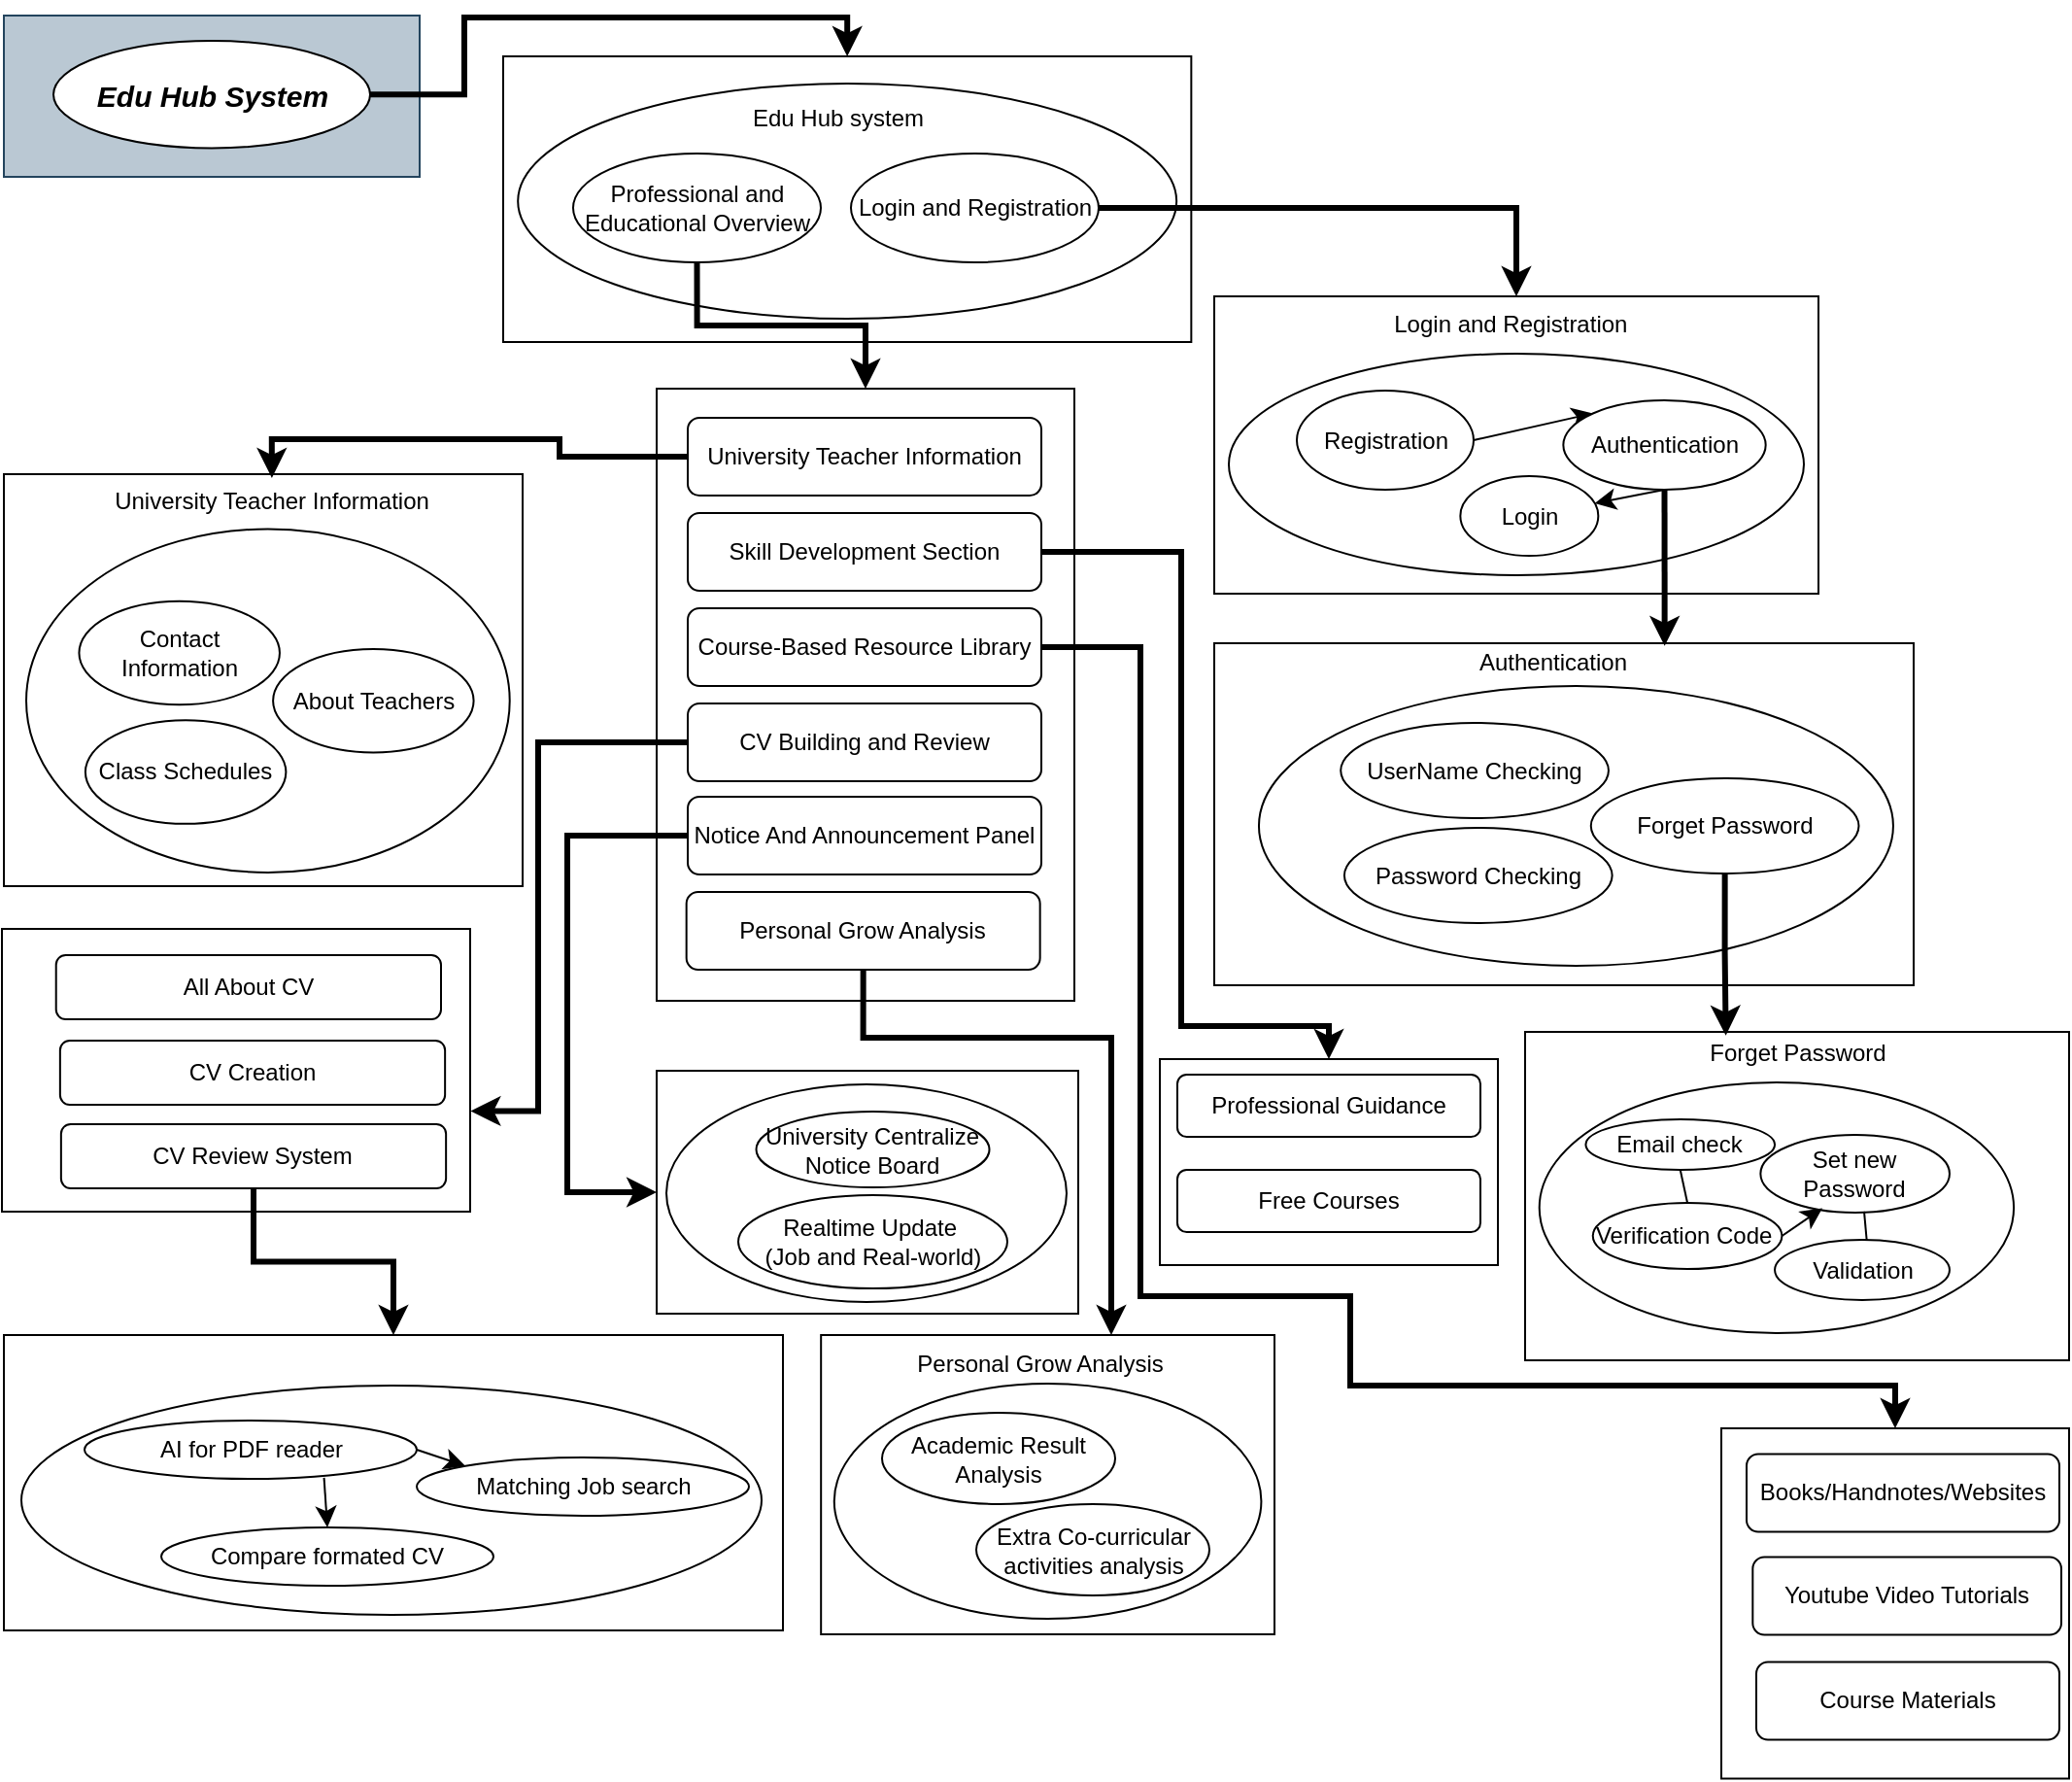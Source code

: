 <mxfile version="26.1.0">
  <diagram name="Page-1" id="dIcrA_qB1EK9TaSI5K_2">
    <mxGraphModel dx="1755" dy="914" grid="0" gridSize="10" guides="1" tooltips="1" connect="1" arrows="1" fold="1" page="0" pageScale="1" pageWidth="850" pageHeight="1100" math="0" shadow="0">
      <root>
        <mxCell id="0" />
        <mxCell id="1" parent="0" />
        <mxCell id="Bnf2NCZyDXiezHd9HjdY-45" value="" style="rounded=0;whiteSpace=wrap;html=1;" parent="1" vertex="1">
          <mxGeometry x="-114" y="296" width="217" height="125" as="geometry" />
        </mxCell>
        <mxCell id="Bnf2NCZyDXiezHd9HjdY-48" value="" style="ellipse;whiteSpace=wrap;html=1;" parent="1" vertex="1">
          <mxGeometry x="-109" y="303" width="206" height="112" as="geometry" />
        </mxCell>
        <mxCell id="Bnf2NCZyDXiezHd9HjdY-14" value="" style="group" parent="1" vertex="1" connectable="0">
          <mxGeometry x="-450" y="-10.997" width="267" height="212" as="geometry" />
        </mxCell>
        <mxCell id="Bnf2NCZyDXiezHd9HjdY-22" value="" style="rounded=0;whiteSpace=wrap;html=1;" parent="Bnf2NCZyDXiezHd9HjdY-14" vertex="1">
          <mxGeometry width="267" height="212" as="geometry" />
        </mxCell>
        <mxCell id="Bnf2NCZyDXiezHd9HjdY-23" value="" style="group" parent="Bnf2NCZyDXiezHd9HjdY-14" vertex="1" connectable="0">
          <mxGeometry x="11.511" y="1.987" width="248.85" height="202.962" as="geometry" />
        </mxCell>
        <mxCell id="Bnf2NCZyDXiezHd9HjdY-17" value="" style="ellipse;whiteSpace=wrap;html=1;container=0;" parent="Bnf2NCZyDXiezHd9HjdY-23" vertex="1">
          <mxGeometry y="26.254" width="248.85" height="176.707" as="geometry" />
        </mxCell>
        <mxCell id="Bnf2NCZyDXiezHd9HjdY-18" value="University Teacher Information" style="text;html=1;align=center;verticalAlign=middle;whiteSpace=wrap;rounded=0;container=0;" parent="Bnf2NCZyDXiezHd9HjdY-23" vertex="1">
          <mxGeometry x="38.199" width="176.45" height="24.21" as="geometry" />
        </mxCell>
        <mxCell id="Bnf2NCZyDXiezHd9HjdY-19" value="Contact Information" style="ellipse;whiteSpace=wrap;html=1;container=0;" parent="Bnf2NCZyDXiezHd9HjdY-23" vertex="1">
          <mxGeometry x="27.208" y="63.371" width="103.251" height="53.254" as="geometry" />
        </mxCell>
        <mxCell id="Bnf2NCZyDXiezHd9HjdY-20" value="About Teachers" style="ellipse;whiteSpace=wrap;html=1;container=0;" parent="Bnf2NCZyDXiezHd9HjdY-23" vertex="1">
          <mxGeometry x="127.039" y="87.981" width="103.251" height="53.254" as="geometry" />
        </mxCell>
        <mxCell id="Bnf2NCZyDXiezHd9HjdY-21" value="Class Schedules" style="ellipse;whiteSpace=wrap;html=1;container=0;" parent="Bnf2NCZyDXiezHd9HjdY-23" vertex="1">
          <mxGeometry x="30.434" y="124.694" width="103.251" height="53.254" as="geometry" />
        </mxCell>
        <mxCell id="UraL1NpnlC7Kskf86XwC-92" value="" style="group" parent="1" vertex="1" connectable="0">
          <mxGeometry x="173" y="71" width="360" height="181" as="geometry" />
        </mxCell>
        <mxCell id="UraL1NpnlC7Kskf86XwC-72" value="" style="whiteSpace=wrap;html=1;" parent="UraL1NpnlC7Kskf86XwC-92" vertex="1">
          <mxGeometry y="5" width="360" height="176" as="geometry" />
        </mxCell>
        <mxCell id="UraL1NpnlC7Kskf86XwC-74" value="" style="ellipse;whiteSpace=wrap;html=1;" parent="UraL1NpnlC7Kskf86XwC-92" vertex="1">
          <mxGeometry x="22.979" y="27" width="326.489" height="144" as="geometry" />
        </mxCell>
        <mxCell id="UraL1NpnlC7Kskf86XwC-75" value="UserName Checking" style="ellipse;whiteSpace=wrap;html=1;" parent="UraL1NpnlC7Kskf86XwC-92" vertex="1">
          <mxGeometry x="65.106" y="46" width="137.872" height="49" as="geometry" />
        </mxCell>
        <mxCell id="UraL1NpnlC7Kskf86XwC-76" value="Password Checking" style="ellipse;whiteSpace=wrap;html=1;" parent="UraL1NpnlC7Kskf86XwC-92" vertex="1">
          <mxGeometry x="66.954" y="100" width="137.872" height="49" as="geometry" />
        </mxCell>
        <mxCell id="UraL1NpnlC7Kskf86XwC-78" value="Forget Password" style="ellipse;whiteSpace=wrap;html=1;" parent="UraL1NpnlC7Kskf86XwC-92" vertex="1">
          <mxGeometry x="193.883" y="74.5" width="137.872" height="49" as="geometry" />
        </mxCell>
        <mxCell id="UraL1NpnlC7Kskf86XwC-91" value="Authentication" style="text;html=1;align=center;verticalAlign=middle;whiteSpace=wrap;rounded=0;" parent="UraL1NpnlC7Kskf86XwC-92" vertex="1">
          <mxGeometry x="127.34" width="94.787" height="30" as="geometry" />
        </mxCell>
        <mxCell id="UraL1NpnlC7Kskf86XwC-93" value="" style="group" parent="1" vertex="1" connectable="0">
          <mxGeometry x="333" y="272" width="280" height="173" as="geometry" />
        </mxCell>
        <mxCell id="UraL1NpnlC7Kskf86XwC-79" value="" style="whiteSpace=wrap;html=1;" parent="UraL1NpnlC7Kskf86XwC-93" vertex="1">
          <mxGeometry y="4" width="280" height="169" as="geometry" />
        </mxCell>
        <mxCell id="UraL1NpnlC7Kskf86XwC-81" value="" style="ellipse;whiteSpace=wrap;html=1;" parent="UraL1NpnlC7Kskf86XwC-93" vertex="1">
          <mxGeometry x="7.344" y="30" width="244.197" height="129" as="geometry" />
        </mxCell>
        <mxCell id="UraL1NpnlC7Kskf86XwC-82" value="Email check" style="ellipse;whiteSpace=wrap;html=1;" parent="UraL1NpnlC7Kskf86XwC-93" vertex="1">
          <mxGeometry x="31.213" y="49" width="97.311" height="26" as="geometry" />
        </mxCell>
        <mxCell id="UraL1NpnlC7Kskf86XwC-83" value="Verification Code&amp;nbsp;" style="ellipse;whiteSpace=wrap;html=1;" parent="UraL1NpnlC7Kskf86XwC-93" vertex="1">
          <mxGeometry x="34.885" y="92" width="97.311" height="34" as="geometry" />
        </mxCell>
        <mxCell id="UraL1NpnlC7Kskf86XwC-84" value="Set new Password" style="ellipse;whiteSpace=wrap;html=1;" parent="UraL1NpnlC7Kskf86XwC-93" vertex="1">
          <mxGeometry x="121.18" y="57" width="97.311" height="40" as="geometry" />
        </mxCell>
        <mxCell id="UraL1NpnlC7Kskf86XwC-85" value="Validation" style="ellipse;whiteSpace=wrap;html=1;" parent="UraL1NpnlC7Kskf86XwC-93" vertex="1">
          <mxGeometry x="128.525" y="111" width="89.967" height="31" as="geometry" />
        </mxCell>
        <mxCell id="UraL1NpnlC7Kskf86XwC-86" value="" style="endArrow=none;html=1;rounded=0;fontSize=12;startSize=8;endSize=8;curved=1;exitX=0.5;exitY=0;exitDx=0;exitDy=0;entryX=0.5;entryY=1;entryDx=0;entryDy=0;" parent="UraL1NpnlC7Kskf86XwC-93" source="UraL1NpnlC7Kskf86XwC-83" target="UraL1NpnlC7Kskf86XwC-82" edge="1">
          <mxGeometry width="50" height="50" relative="1" as="geometry">
            <mxPoint x="85.377" y="81" as="sourcePoint" />
            <mxPoint x="131.279" y="31" as="targetPoint" />
          </mxGeometry>
        </mxCell>
        <mxCell id="UraL1NpnlC7Kskf86XwC-88" value="" style="endArrow=classic;html=1;rounded=0;fontSize=12;startSize=8;endSize=8;curved=1;exitX=1;exitY=0.5;exitDx=0;exitDy=0;entryX=0.327;entryY=0.944;entryDx=0;entryDy=0;entryPerimeter=0;" parent="UraL1NpnlC7Kskf86XwC-93" source="UraL1NpnlC7Kskf86XwC-83" target="UraL1NpnlC7Kskf86XwC-84" edge="1">
          <mxGeometry width="50" height="50" relative="1" as="geometry">
            <mxPoint x="197.377" y="176" as="sourcePoint" />
            <mxPoint x="149.639" y="92" as="targetPoint" />
          </mxGeometry>
        </mxCell>
        <mxCell id="UraL1NpnlC7Kskf86XwC-89" value="" style="endArrow=none;html=1;rounded=0;fontSize=12;startSize=8;endSize=8;curved=1;entryX=0.548;entryY=0.986;entryDx=0;entryDy=0;entryPerimeter=0;exitX=0.526;exitY=0.012;exitDx=0;exitDy=0;exitPerimeter=0;" parent="UraL1NpnlC7Kskf86XwC-93" source="UraL1NpnlC7Kskf86XwC-85" target="UraL1NpnlC7Kskf86XwC-84" edge="1">
          <mxGeometry width="50" height="50" relative="1" as="geometry">
            <mxPoint x="85.377" y="90" as="sourcePoint" />
            <mxPoint x="131.279" y="40" as="targetPoint" />
          </mxGeometry>
        </mxCell>
        <mxCell id="UraL1NpnlC7Kskf86XwC-90" value="Forget Password" style="text;html=1;align=center;verticalAlign=middle;whiteSpace=wrap;rounded=0;" parent="UraL1NpnlC7Kskf86XwC-93" vertex="1">
          <mxGeometry x="86.65" width="106.69" height="30" as="geometry" />
        </mxCell>
        <mxCell id="UraL1NpnlC7Kskf86XwC-27" value="" style="rounded=0;whiteSpace=wrap;html=1;" parent="1" vertex="1">
          <mxGeometry x="173" y="-102.5" width="311" height="153" as="geometry" />
        </mxCell>
        <mxCell id="UraL1NpnlC7Kskf86XwC-31" value="" style="ellipse;whiteSpace=wrap;html=1;" parent="1" vertex="1">
          <mxGeometry x="180.5" y="-73" width="296" height="114" as="geometry" />
        </mxCell>
        <mxCell id="UraL1NpnlC7Kskf86XwC-32" value="Login" style="ellipse;whiteSpace=wrap;html=1;" parent="1" vertex="1">
          <mxGeometry x="299.67" y="-10" width="71" height="41" as="geometry" />
        </mxCell>
        <mxCell id="UraL1NpnlC7Kskf86XwC-38" style="edgeStyle=none;curved=1;rounded=0;orthogonalLoop=1;jettySize=auto;html=1;exitX=1;exitY=0.5;exitDx=0;exitDy=0;entryX=0;entryY=0;entryDx=0;entryDy=0;fontSize=12;startSize=8;endSize=8;" parent="1" source="UraL1NpnlC7Kskf86XwC-33" target="UraL1NpnlC7Kskf86XwC-34" edge="1">
          <mxGeometry relative="1" as="geometry" />
        </mxCell>
        <mxCell id="UraL1NpnlC7Kskf86XwC-33" value="Registration" style="ellipse;whiteSpace=wrap;html=1;" parent="1" vertex="1">
          <mxGeometry x="215.5" y="-54" width="91" height="51" as="geometry" />
        </mxCell>
        <mxCell id="UraL1NpnlC7Kskf86XwC-39" style="edgeStyle=none;curved=1;rounded=0;orthogonalLoop=1;jettySize=auto;html=1;exitX=0.5;exitY=1;exitDx=0;exitDy=0;fontSize=12;startSize=8;endSize=8;" parent="1" source="UraL1NpnlC7Kskf86XwC-34" target="UraL1NpnlC7Kskf86XwC-32" edge="1">
          <mxGeometry relative="1" as="geometry" />
        </mxCell>
        <mxCell id="UraL1NpnlC7Kskf86XwC-34" value="Authentication" style="ellipse;whiteSpace=wrap;html=1;" parent="1" vertex="1">
          <mxGeometry x="352.67" y="-49" width="104.17" height="46" as="geometry" />
        </mxCell>
        <mxCell id="UraL1NpnlC7Kskf86XwC-47" value="Login and Registration&amp;nbsp;&amp;nbsp;" style="text;html=1;align=center;verticalAlign=middle;whiteSpace=wrap;rounded=0;" parent="1" vertex="1">
          <mxGeometry x="263.5" y="-103" width="130" height="30" as="geometry" />
        </mxCell>
        <mxCell id="Bnf2NCZyDXiezHd9HjdY-12" value="" style="group" parent="1" vertex="1" connectable="0">
          <mxGeometry x="-114" y="-55" width="215" height="315" as="geometry" />
        </mxCell>
        <mxCell id="UraL1NpnlC7Kskf86XwC-6" value="" style="rounded=0;whiteSpace=wrap;html=1;" parent="Bnf2NCZyDXiezHd9HjdY-12" vertex="1">
          <mxGeometry width="215" height="315" as="geometry" />
        </mxCell>
        <mxCell id="UraL1NpnlC7Kskf86XwC-8" value="University Teacher Information" style="rounded=1;whiteSpace=wrap;html=1;" parent="Bnf2NCZyDXiezHd9HjdY-12" vertex="1">
          <mxGeometry x="16" y="15" width="182" height="40" as="geometry" />
        </mxCell>
        <mxCell id="UraL1NpnlC7Kskf86XwC-9" value="Skill Development Section" style="rounded=1;whiteSpace=wrap;html=1;" parent="Bnf2NCZyDXiezHd9HjdY-12" vertex="1">
          <mxGeometry x="16" y="64" width="182" height="40" as="geometry" />
        </mxCell>
        <mxCell id="UraL1NpnlC7Kskf86XwC-10" value="Course-Based Resource Library" style="rounded=1;whiteSpace=wrap;html=1;" parent="Bnf2NCZyDXiezHd9HjdY-12" vertex="1">
          <mxGeometry x="16" y="113" width="182" height="40" as="geometry" />
        </mxCell>
        <mxCell id="UraL1NpnlC7Kskf86XwC-11" value="CV Building and Review" style="rounded=1;whiteSpace=wrap;html=1;" parent="Bnf2NCZyDXiezHd9HjdY-12" vertex="1">
          <mxGeometry x="16" y="162" width="182" height="40" as="geometry" />
        </mxCell>
        <mxCell id="UraL1NpnlC7Kskf86XwC-13" value="Notice And Announcement Panel" style="rounded=1;whiteSpace=wrap;html=1;" parent="Bnf2NCZyDXiezHd9HjdY-12" vertex="1">
          <mxGeometry x="16" y="210" width="182" height="40" as="geometry" />
        </mxCell>
        <mxCell id="UraL1NpnlC7Kskf86XwC-68" value="Personal Grow Analysis" style="rounded=1;whiteSpace=wrap;html=1;" parent="Bnf2NCZyDXiezHd9HjdY-12" vertex="1">
          <mxGeometry x="15.33" y="259" width="182" height="40" as="geometry" />
        </mxCell>
        <mxCell id="Bnf2NCZyDXiezHd9HjdY-29" style="edgeStyle=orthogonalEdgeStyle;rounded=0;orthogonalLoop=1;jettySize=auto;html=1;entryX=0.5;entryY=0;entryDx=0;entryDy=0;strokeWidth=3;" parent="1" source="UraL1NpnlC7Kskf86XwC-8" target="Bnf2NCZyDXiezHd9HjdY-18" edge="1">
          <mxGeometry relative="1" as="geometry">
            <Array as="points">
              <mxPoint x="-164" y="-20" />
              <mxPoint x="-164" y="-29" />
              <mxPoint x="-312" y="-29" />
            </Array>
          </mxGeometry>
        </mxCell>
        <mxCell id="UraL1NpnlC7Kskf86XwC-1" value="" style="rounded=0;whiteSpace=wrap;html=1;" parent="1" vertex="1">
          <mxGeometry x="-193.0" y="-226" width="354.17" height="147" as="geometry" />
        </mxCell>
        <mxCell id="Bnf2NCZyDXiezHd9HjdY-8" value="" style="ellipse;whiteSpace=wrap;html=1;" parent="1" vertex="1">
          <mxGeometry x="-185.41" y="-212" width="339" height="121" as="geometry" />
        </mxCell>
        <mxCell id="ZpZM58pf16F-QtEgvetO-1" style="edgeStyle=orthogonalEdgeStyle;rounded=0;orthogonalLoop=1;jettySize=auto;html=1;exitX=0.5;exitY=1;exitDx=0;exitDy=0;entryX=0.5;entryY=0;entryDx=0;entryDy=0;strokeWidth=3;" edge="1" parent="1" source="UraL1NpnlC7Kskf86XwC-2" target="UraL1NpnlC7Kskf86XwC-6">
          <mxGeometry relative="1" as="geometry" />
        </mxCell>
        <mxCell id="UraL1NpnlC7Kskf86XwC-2" value="Professional and Educational Overview" style="ellipse;whiteSpace=wrap;html=1;" parent="1" vertex="1">
          <mxGeometry x="-157.0" y="-176" width="127.5" height="56" as="geometry" />
        </mxCell>
        <mxCell id="UraL1NpnlC7Kskf86XwC-3" style="edgeStyle=none;curved=1;rounded=0;orthogonalLoop=1;jettySize=auto;html=1;exitX=1;exitY=1;exitDx=0;exitDy=0;fontSize=12;startSize=8;endSize=8;" parent="1" source="UraL1NpnlC7Kskf86XwC-1" target="UraL1NpnlC7Kskf86XwC-1" edge="1">
          <mxGeometry relative="1" as="geometry" />
        </mxCell>
        <mxCell id="ZpZM58pf16F-QtEgvetO-2" style="edgeStyle=orthogonalEdgeStyle;rounded=0;orthogonalLoop=1;jettySize=auto;html=1;exitX=1;exitY=0.5;exitDx=0;exitDy=0;entryX=0.5;entryY=0;entryDx=0;entryDy=0;strokeWidth=3;" edge="1" parent="1" source="Bnf2NCZyDXiezHd9HjdY-6" target="UraL1NpnlC7Kskf86XwC-27">
          <mxGeometry relative="1" as="geometry" />
        </mxCell>
        <mxCell id="Bnf2NCZyDXiezHd9HjdY-6" value="Login and Registration" style="ellipse;whiteSpace=wrap;html=1;" parent="1" vertex="1">
          <mxGeometry x="-14.0" y="-176" width="127.5" height="56" as="geometry" />
        </mxCell>
        <mxCell id="Bnf2NCZyDXiezHd9HjdY-30" value="Edu Hub system" style="text;html=1;align=center;verticalAlign=middle;resizable=0;points=[];autosize=1;strokeColor=none;fillColor=none;" parent="1" vertex="1">
          <mxGeometry x="-74" y="-207" width="106" height="26" as="geometry" />
        </mxCell>
        <mxCell id="Bnf2NCZyDXiezHd9HjdY-35" value="" style="group" parent="1" vertex="1" connectable="0">
          <mxGeometry x="145" y="290" width="174" height="106" as="geometry" />
        </mxCell>
        <mxCell id="Bnf2NCZyDXiezHd9HjdY-34" value="" style="rounded=0;whiteSpace=wrap;html=1;" parent="Bnf2NCZyDXiezHd9HjdY-35" vertex="1">
          <mxGeometry width="174" height="106" as="geometry" />
        </mxCell>
        <mxCell id="UraL1NpnlC7Kskf86XwC-51" value="Professional Guidance" style="rounded=1;whiteSpace=wrap;html=1;" parent="Bnf2NCZyDXiezHd9HjdY-35" vertex="1">
          <mxGeometry x="9" y="8" width="156" height="32" as="geometry" />
        </mxCell>
        <mxCell id="UraL1NpnlC7Kskf86XwC-52" value="Free Courses" style="rounded=1;whiteSpace=wrap;html=1;" parent="Bnf2NCZyDXiezHd9HjdY-35" vertex="1">
          <mxGeometry x="9" y="57" width="156" height="32" as="geometry" />
        </mxCell>
        <mxCell id="Bnf2NCZyDXiezHd9HjdY-39" style="edgeStyle=orthogonalEdgeStyle;rounded=0;orthogonalLoop=1;jettySize=auto;html=1;exitX=1;exitY=0.5;exitDx=0;exitDy=0;entryX=0.5;entryY=0;entryDx=0;entryDy=0;strokeWidth=3;" parent="1" source="UraL1NpnlC7Kskf86XwC-10" target="Bnf2NCZyDXiezHd9HjdY-38" edge="1">
          <mxGeometry relative="1" as="geometry">
            <Array as="points">
              <mxPoint x="135" y="78" />
              <mxPoint x="135" y="412" />
              <mxPoint x="243" y="412" />
              <mxPoint x="243" y="458" />
            </Array>
          </mxGeometry>
        </mxCell>
        <mxCell id="Bnf2NCZyDXiezHd9HjdY-40" value="" style="group" parent="1" vertex="1" connectable="0">
          <mxGeometry x="-450" y="432" width="401" height="152" as="geometry" />
        </mxCell>
        <mxCell id="UraL1NpnlC7Kskf86XwC-106" value="" style="rounded=0;whiteSpace=wrap;html=1;" parent="Bnf2NCZyDXiezHd9HjdY-40" vertex="1">
          <mxGeometry width="401" height="152" as="geometry" />
        </mxCell>
        <mxCell id="UraL1NpnlC7Kskf86XwC-108" value="" style="ellipse;whiteSpace=wrap;html=1;" parent="Bnf2NCZyDXiezHd9HjdY-40" vertex="1">
          <mxGeometry x="9" y="26" width="381" height="118" as="geometry" />
        </mxCell>
        <mxCell id="UraL1NpnlC7Kskf86XwC-112" style="edgeStyle=none;curved=1;rounded=0;orthogonalLoop=1;jettySize=auto;html=1;exitX=1;exitY=0.5;exitDx=0;exitDy=0;entryX=0;entryY=0;entryDx=0;entryDy=0;fontSize=12;startSize=8;endSize=8;" parent="Bnf2NCZyDXiezHd9HjdY-40" source="UraL1NpnlC7Kskf86XwC-109" target="UraL1NpnlC7Kskf86XwC-111" edge="1">
          <mxGeometry relative="1" as="geometry" />
        </mxCell>
        <mxCell id="UraL1NpnlC7Kskf86XwC-113" style="edgeStyle=none;curved=1;rounded=0;orthogonalLoop=1;jettySize=auto;html=1;exitX=0.721;exitY=0.981;exitDx=0;exitDy=0;entryX=0.5;entryY=0;entryDx=0;entryDy=0;fontSize=12;startSize=8;endSize=8;exitPerimeter=0;" parent="Bnf2NCZyDXiezHd9HjdY-40" source="UraL1NpnlC7Kskf86XwC-109" target="UraL1NpnlC7Kskf86XwC-110" edge="1">
          <mxGeometry relative="1" as="geometry" />
        </mxCell>
        <mxCell id="UraL1NpnlC7Kskf86XwC-109" value="AI for PDF reader" style="ellipse;whiteSpace=wrap;html=1;" parent="Bnf2NCZyDXiezHd9HjdY-40" vertex="1">
          <mxGeometry x="41.5" y="44" width="171" height="30" as="geometry" />
        </mxCell>
        <mxCell id="UraL1NpnlC7Kskf86XwC-110" value="Compare formated CV" style="ellipse;whiteSpace=wrap;html=1;" parent="Bnf2NCZyDXiezHd9HjdY-40" vertex="1">
          <mxGeometry x="81" y="99" width="171" height="30" as="geometry" />
        </mxCell>
        <mxCell id="UraL1NpnlC7Kskf86XwC-111" value="Matching Job search" style="ellipse;whiteSpace=wrap;html=1;" parent="Bnf2NCZyDXiezHd9HjdY-40" vertex="1">
          <mxGeometry x="212.5" y="63" width="171" height="30" as="geometry" />
        </mxCell>
        <mxCell id="Bnf2NCZyDXiezHd9HjdY-42" value="" style="group" parent="1" vertex="1" connectable="0">
          <mxGeometry x="-451" y="223" width="241" height="145.5" as="geometry" />
        </mxCell>
        <mxCell id="Bnf2NCZyDXiezHd9HjdY-41" value="" style="rounded=0;whiteSpace=wrap;html=1;" parent="Bnf2NCZyDXiezHd9HjdY-42" vertex="1">
          <mxGeometry width="241" height="145.5" as="geometry" />
        </mxCell>
        <mxCell id="UraL1NpnlC7Kskf86XwC-65" value="All About CV" style="rounded=1;whiteSpace=wrap;html=1;" parent="Bnf2NCZyDXiezHd9HjdY-42" vertex="1">
          <mxGeometry x="27.86" y="13.5" width="198.14" height="33" as="geometry" />
        </mxCell>
        <mxCell id="UraL1NpnlC7Kskf86XwC-66" value="CV Creation" style="rounded=1;whiteSpace=wrap;html=1;" parent="Bnf2NCZyDXiezHd9HjdY-42" vertex="1">
          <mxGeometry x="29.93" y="57.5" width="198.14" height="33" as="geometry" />
        </mxCell>
        <mxCell id="UraL1NpnlC7Kskf86XwC-67" value="CV Review System" style="rounded=1;whiteSpace=wrap;html=1;" parent="Bnf2NCZyDXiezHd9HjdY-42" vertex="1">
          <mxGeometry x="30.43" y="100.5" width="198.14" height="33" as="geometry" />
        </mxCell>
        <mxCell id="Bnf2NCZyDXiezHd9HjdY-44" style="edgeStyle=orthogonalEdgeStyle;rounded=0;orthogonalLoop=1;jettySize=auto;html=1;exitX=0.5;exitY=1;exitDx=0;exitDy=0;entryX=0.5;entryY=0;entryDx=0;entryDy=0;strokeWidth=3;" parent="1" source="UraL1NpnlC7Kskf86XwC-67" target="UraL1NpnlC7Kskf86XwC-106" edge="1">
          <mxGeometry relative="1" as="geometry" />
        </mxCell>
        <mxCell id="Bnf2NCZyDXiezHd9HjdY-46" value="University Centralize Notice Board" style="ellipse;whiteSpace=wrap;html=1;" parent="1" vertex="1">
          <mxGeometry x="-62.75" y="317" width="120" height="39" as="geometry" />
        </mxCell>
        <mxCell id="Bnf2NCZyDXiezHd9HjdY-47" value="Realtime Update&amp;nbsp;&lt;div&gt;(Job and Real-world)&lt;/div&gt;" style="ellipse;whiteSpace=wrap;html=1;" parent="1" vertex="1">
          <mxGeometry x="-72" y="360" width="138.5" height="48" as="geometry" />
        </mxCell>
        <mxCell id="Bnf2NCZyDXiezHd9HjdY-49" style="edgeStyle=orthogonalEdgeStyle;rounded=0;orthogonalLoop=1;jettySize=auto;html=1;entryX=0;entryY=0.5;entryDx=0;entryDy=0;exitX=0;exitY=0.5;exitDx=0;exitDy=0;strokeWidth=3;" parent="1" source="UraL1NpnlC7Kskf86XwC-13" target="Bnf2NCZyDXiezHd9HjdY-45" edge="1">
          <mxGeometry relative="1" as="geometry">
            <Array as="points">
              <mxPoint x="-160" y="175" />
              <mxPoint x="-160" y="359" />
            </Array>
          </mxGeometry>
        </mxCell>
        <mxCell id="Bnf2NCZyDXiezHd9HjdY-50" style="edgeStyle=orthogonalEdgeStyle;rounded=0;orthogonalLoop=1;jettySize=auto;html=1;entryX=1.001;entryY=0.644;entryDx=0;entryDy=0;entryPerimeter=0;strokeWidth=3;" parent="1" source="UraL1NpnlC7Kskf86XwC-11" target="Bnf2NCZyDXiezHd9HjdY-41" edge="1">
          <mxGeometry relative="1" as="geometry">
            <Array as="points">
              <mxPoint x="-175" y="127" />
              <mxPoint x="-175" y="317" />
            </Array>
          </mxGeometry>
        </mxCell>
        <mxCell id="Bnf2NCZyDXiezHd9HjdY-51" value="" style="rounded=0;whiteSpace=wrap;html=1;" parent="1" vertex="1">
          <mxGeometry x="-29.41" y="432" width="233.41" height="154" as="geometry" />
        </mxCell>
        <mxCell id="Bnf2NCZyDXiezHd9HjdY-52" value="" style="ellipse;whiteSpace=wrap;html=1;" parent="1" vertex="1">
          <mxGeometry x="-22.62" y="457" width="219.83" height="121" as="geometry" />
        </mxCell>
        <mxCell id="Bnf2NCZyDXiezHd9HjdY-53" value="Academic Result Analysis" style="ellipse;whiteSpace=wrap;html=1;" parent="1" vertex="1">
          <mxGeometry x="2" y="472" width="120" height="47" as="geometry" />
        </mxCell>
        <mxCell id="Bnf2NCZyDXiezHd9HjdY-54" value="Extra Co-curricular activities analysis" style="ellipse;whiteSpace=wrap;html=1;" parent="1" vertex="1">
          <mxGeometry x="50.5" y="519" width="120" height="47" as="geometry" />
        </mxCell>
        <mxCell id="Bnf2NCZyDXiezHd9HjdY-55" value="Personal Grow Analysis" style="text;html=1;align=center;verticalAlign=middle;resizable=0;points=[];autosize=1;strokeColor=none;fillColor=none;" parent="1" vertex="1">
          <mxGeometry x="10.83" y="434" width="145" height="26" as="geometry" />
        </mxCell>
        <mxCell id="Bnf2NCZyDXiezHd9HjdY-56" style="edgeStyle=orthogonalEdgeStyle;rounded=0;orthogonalLoop=1;jettySize=auto;html=1;exitX=0.5;exitY=1;exitDx=0;exitDy=0;strokeWidth=3;" parent="1" source="UraL1NpnlC7Kskf86XwC-68" target="Bnf2NCZyDXiezHd9HjdY-51" edge="1">
          <mxGeometry relative="1" as="geometry">
            <Array as="points">
              <mxPoint x="-8" y="279" />
              <mxPoint x="120" y="279" />
            </Array>
          </mxGeometry>
        </mxCell>
        <mxCell id="Bnf2NCZyDXiezHd9HjdY-58" style="edgeStyle=orthogonalEdgeStyle;rounded=0;orthogonalLoop=1;jettySize=auto;html=1;exitX=1;exitY=0.5;exitDx=0;exitDy=0;entryX=0.5;entryY=0;entryDx=0;entryDy=0;strokeWidth=3;" parent="1" source="UraL1NpnlC7Kskf86XwC-9" target="Bnf2NCZyDXiezHd9HjdY-34" edge="1">
          <mxGeometry relative="1" as="geometry">
            <Array as="points">
              <mxPoint x="156" y="29" />
              <mxPoint x="156" y="273" />
              <mxPoint x="232" y="273" />
            </Array>
          </mxGeometry>
        </mxCell>
        <mxCell id="Bnf2NCZyDXiezHd9HjdY-38" value="" style="rounded=0;whiteSpace=wrap;html=1;" parent="1" vertex="1">
          <mxGeometry x="434" y="480" width="179" height="180.25" as="geometry" />
        </mxCell>
        <mxCell id="UraL1NpnlC7Kskf86XwC-59" value="Books/Handnotes/Websites" style="rounded=1;whiteSpace=wrap;html=1;" parent="1" vertex="1">
          <mxGeometry x="447" y="493.25" width="161" height="40" as="geometry" />
        </mxCell>
        <mxCell id="UraL1NpnlC7Kskf86XwC-60" value="Youtube Video Tutorials" style="rounded=1;whiteSpace=wrap;html=1;" parent="1" vertex="1">
          <mxGeometry x="450.16" y="546.25" width="158.84" height="40" as="geometry" />
        </mxCell>
        <mxCell id="UraL1NpnlC7Kskf86XwC-61" value="Course Materials" style="rounded=1;whiteSpace=wrap;html=1;" parent="1" vertex="1">
          <mxGeometry x="452" y="600.25" width="156" height="40" as="geometry" />
        </mxCell>
        <mxCell id="ZpZM58pf16F-QtEgvetO-4" style="edgeStyle=orthogonalEdgeStyle;rounded=0;orthogonalLoop=1;jettySize=auto;html=1;exitX=0.5;exitY=1;exitDx=0;exitDy=0;entryX=0.644;entryY=0.008;entryDx=0;entryDy=0;entryPerimeter=0;strokeWidth=3;" edge="1" parent="1" source="UraL1NpnlC7Kskf86XwC-34" target="UraL1NpnlC7Kskf86XwC-72">
          <mxGeometry relative="1" as="geometry" />
        </mxCell>
        <mxCell id="ZpZM58pf16F-QtEgvetO-6" style="edgeStyle=orthogonalEdgeStyle;rounded=0;orthogonalLoop=1;jettySize=auto;html=1;exitX=0.5;exitY=1;exitDx=0;exitDy=0;entryX=0.369;entryY=0.011;entryDx=0;entryDy=0;entryPerimeter=0;strokeWidth=3;" edge="1" parent="1" source="UraL1NpnlC7Kskf86XwC-78" target="UraL1NpnlC7Kskf86XwC-79">
          <mxGeometry relative="1" as="geometry" />
        </mxCell>
        <mxCell id="ZpZM58pf16F-QtEgvetO-7" value="" style="group" vertex="1" connectable="0" parent="1">
          <mxGeometry x="-450" y="-247" width="214" height="83" as="geometry" />
        </mxCell>
        <mxCell id="Bnf2NCZyDXiezHd9HjdY-31" value="" style="rounded=0;whiteSpace=wrap;html=1;fillColor=#bac8d3;strokeColor=#23445d;" parent="ZpZM58pf16F-QtEgvetO-7" vertex="1">
          <mxGeometry width="214" height="83" as="geometry" />
        </mxCell>
        <mxCell id="Bnf2NCZyDXiezHd9HjdY-32" value="&lt;font style=&quot;font-size: 15px;&quot;&gt;&lt;b&gt;&lt;i&gt;Edu Hub System&lt;/i&gt;&lt;/b&gt;&lt;/font&gt;" style="ellipse;whiteSpace=wrap;html=1;" parent="ZpZM58pf16F-QtEgvetO-7" vertex="1">
          <mxGeometry x="25.5" y="13" width="163" height="55.25" as="geometry" />
        </mxCell>
        <mxCell id="ZpZM58pf16F-QtEgvetO-8" style="edgeStyle=orthogonalEdgeStyle;rounded=0;orthogonalLoop=1;jettySize=auto;html=1;exitX=1;exitY=0.5;exitDx=0;exitDy=0;entryX=0.5;entryY=0;entryDx=0;entryDy=0;strokeWidth=3;" edge="1" parent="1" source="Bnf2NCZyDXiezHd9HjdY-32" target="UraL1NpnlC7Kskf86XwC-1">
          <mxGeometry relative="1" as="geometry">
            <Array as="points">
              <mxPoint x="-213" y="-206" />
              <mxPoint x="-213" y="-246" />
              <mxPoint x="-16" y="-246" />
            </Array>
          </mxGeometry>
        </mxCell>
      </root>
    </mxGraphModel>
  </diagram>
</mxfile>

